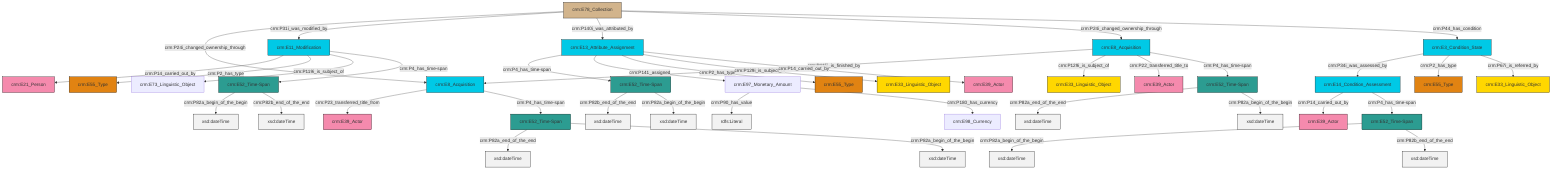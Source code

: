 graph TD
classDef Literal fill:#f2f2f2,stroke:#000000;
classDef CRM_Entity fill:#FFFFFF,stroke:#000000;
classDef Temporal_Entity fill:#00C9E6, stroke:#000000;
classDef Type fill:#E18312, stroke:#000000;
classDef Time-Span fill:#2C9C91, stroke:#000000;
classDef Appellation fill:#FFEB7F, stroke:#000000;
classDef Place fill:#008836, stroke:#000000;
classDef Persistent_Item fill:#B266B2, stroke:#000000;
classDef Conceptual_Object fill:#FFD700, stroke:#000000;
classDef Physical_Thing fill:#D2B48C, stroke:#000000;
classDef Actor fill:#f58aad, stroke:#000000;
classDef PC_Classes fill:#4ce600, stroke:#000000;
classDef Multi fill:#cccccc,stroke:#000000;

0["crm:E3_Condition_State"]:::Temporal_Entity -->|crm:P34i_was_assessed_by| 1["crm:E14_Condition_Assessment"]:::Temporal_Entity
5["crm:E52_Time-Span"]:::Time-Span -->|crm:P82a_begin_of_the_begin| 6[xsd:dateTime]:::Literal
7["crm:E8_Acquisition"]:::Temporal_Entity -->|crm:P115i_is_finished_by| 8["crm:E8_Acquisition"]:::Temporal_Entity
9["crm:E11_Modification"]:::Temporal_Entity -->|crm:P14_carried_out_by| 10["crm:E21_Person"]:::Actor
12["crm:E52_Time-Span"]:::Time-Span -->|crm:P82a_end_of_the_end| 13[xsd:dateTime]:::Literal
14["crm:E78_Collection"]:::Physical_Thing -->|crm:P24i_changed_ownership_through| 8["crm:E8_Acquisition"]:::Temporal_Entity
15["crm:E52_Time-Span"]:::Time-Span -->|crm:P82a_end_of_the_end| 16[xsd:dateTime]:::Literal
0["crm:E3_Condition_State"]:::Temporal_Entity -->|crm:P2_has_type| 2["crm:E55_Type"]:::Type
19["crm:E97_Monetary_Amount"]:::Default -->|crm:P90_has_value| 20[rdfs:Literal]:::Literal
24["crm:E52_Time-Span"]:::Time-Span -->|crm:P82b_end_of_the_end| 25[xsd:dateTime]:::Literal
27["crm:E52_Time-Span"]:::Time-Span -->|crm:P82a_begin_of_the_begin| 28[xsd:dateTime]:::Literal
19["crm:E97_Monetary_Amount"]:::Default -->|crm:P180_has_currency| 29["crm:E98_Currency"]:::Default
14["crm:E78_Collection"]:::Physical_Thing -->|crm:P31i_was_modified_by| 9["crm:E11_Modification"]:::Temporal_Entity
31["crm:E13_Attribute_Assignment"]:::Temporal_Entity -->|crm:P4_has_time-span| 24["crm:E52_Time-Span"]:::Time-Span
31["crm:E13_Attribute_Assignment"]:::Temporal_Entity -->|crm:P141_assigned| 19["crm:E97_Monetary_Amount"]:::Default
9["crm:E11_Modification"]:::Temporal_Entity -->|crm:P2_has_type| 32["crm:E55_Type"]:::Type
12["crm:E52_Time-Span"]:::Time-Span -->|crm:P82a_begin_of_the_begin| 33[xsd:dateTime]:::Literal
24["crm:E52_Time-Span"]:::Time-Span -->|crm:P82a_begin_of_the_begin| 37[xsd:dateTime]:::Literal
5["crm:E52_Time-Span"]:::Time-Span -->|crm:P82b_end_of_the_end| 38[xsd:dateTime]:::Literal
14["crm:E78_Collection"]:::Physical_Thing -->|crm:P140i_was_attributed_by| 31["crm:E13_Attribute_Assignment"]:::Temporal_Entity
7["crm:E8_Acquisition"]:::Temporal_Entity -->|crm:P129i_is_subject_of| 46["crm:E33_Linguistic_Object"]:::Conceptual_Object
1["crm:E14_Condition_Assessment"]:::Temporal_Entity -->|crm:P14_carried_out_by| 44["crm:E39_Actor"]:::Actor
31["crm:E13_Attribute_Assignment"]:::Temporal_Entity -->|crm:P2_has_type| 48["crm:E55_Type"]:::Type
9["crm:E11_Modification"]:::Temporal_Entity -->|crm:P119i_is_subject_of| 50["crm:E73_Linguistic_Object"]:::Default
8["crm:E8_Acquisition"]:::Temporal_Entity -->|crm:P23_transferred_title_from| 22["crm:E39_Actor"]:::Actor
31["crm:E13_Attribute_Assignment"]:::Temporal_Entity -->|crm:P129i_is_subject_of| 40["crm:E33_Linguistic_Object"]:::Conceptual_Object
0["crm:E3_Condition_State"]:::Temporal_Entity -->|crm:P67i_is_referred_by| 34["crm:E33_Linguistic_Object"]:::Conceptual_Object
7["crm:E8_Acquisition"]:::Temporal_Entity -->|crm:P22_transferred_title_to| 17["crm:E39_Actor"]:::Actor
15["crm:E52_Time-Span"]:::Time-Span -->|crm:P82a_begin_of_the_begin| 60[xsd:dateTime]:::Literal
14["crm:E78_Collection"]:::Physical_Thing -->|crm:P24i_changed_ownership_through| 7["crm:E8_Acquisition"]:::Temporal_Entity
27["crm:E52_Time-Span"]:::Time-Span -->|crm:P82b_end_of_the_end| 61[xsd:dateTime]:::Literal
7["crm:E8_Acquisition"]:::Temporal_Entity -->|crm:P4_has_time-span| 15["crm:E52_Time-Span"]:::Time-Span
9["crm:E11_Modification"]:::Temporal_Entity -->|crm:P4_has_time-span| 27["crm:E52_Time-Span"]:::Time-Span
1["crm:E14_Condition_Assessment"]:::Temporal_Entity -->|crm:P4_has_time-span| 5["crm:E52_Time-Span"]:::Time-Span
14["crm:E78_Collection"]:::Physical_Thing -->|crm:P44_has_condition| 0["crm:E3_Condition_State"]:::Temporal_Entity
31["crm:E13_Attribute_Assignment"]:::Temporal_Entity -->|crm:P14_carried_out_by| 58["crm:E39_Actor"]:::Actor
8["crm:E8_Acquisition"]:::Temporal_Entity -->|crm:P4_has_time-span| 12["crm:E52_Time-Span"]:::Time-Span